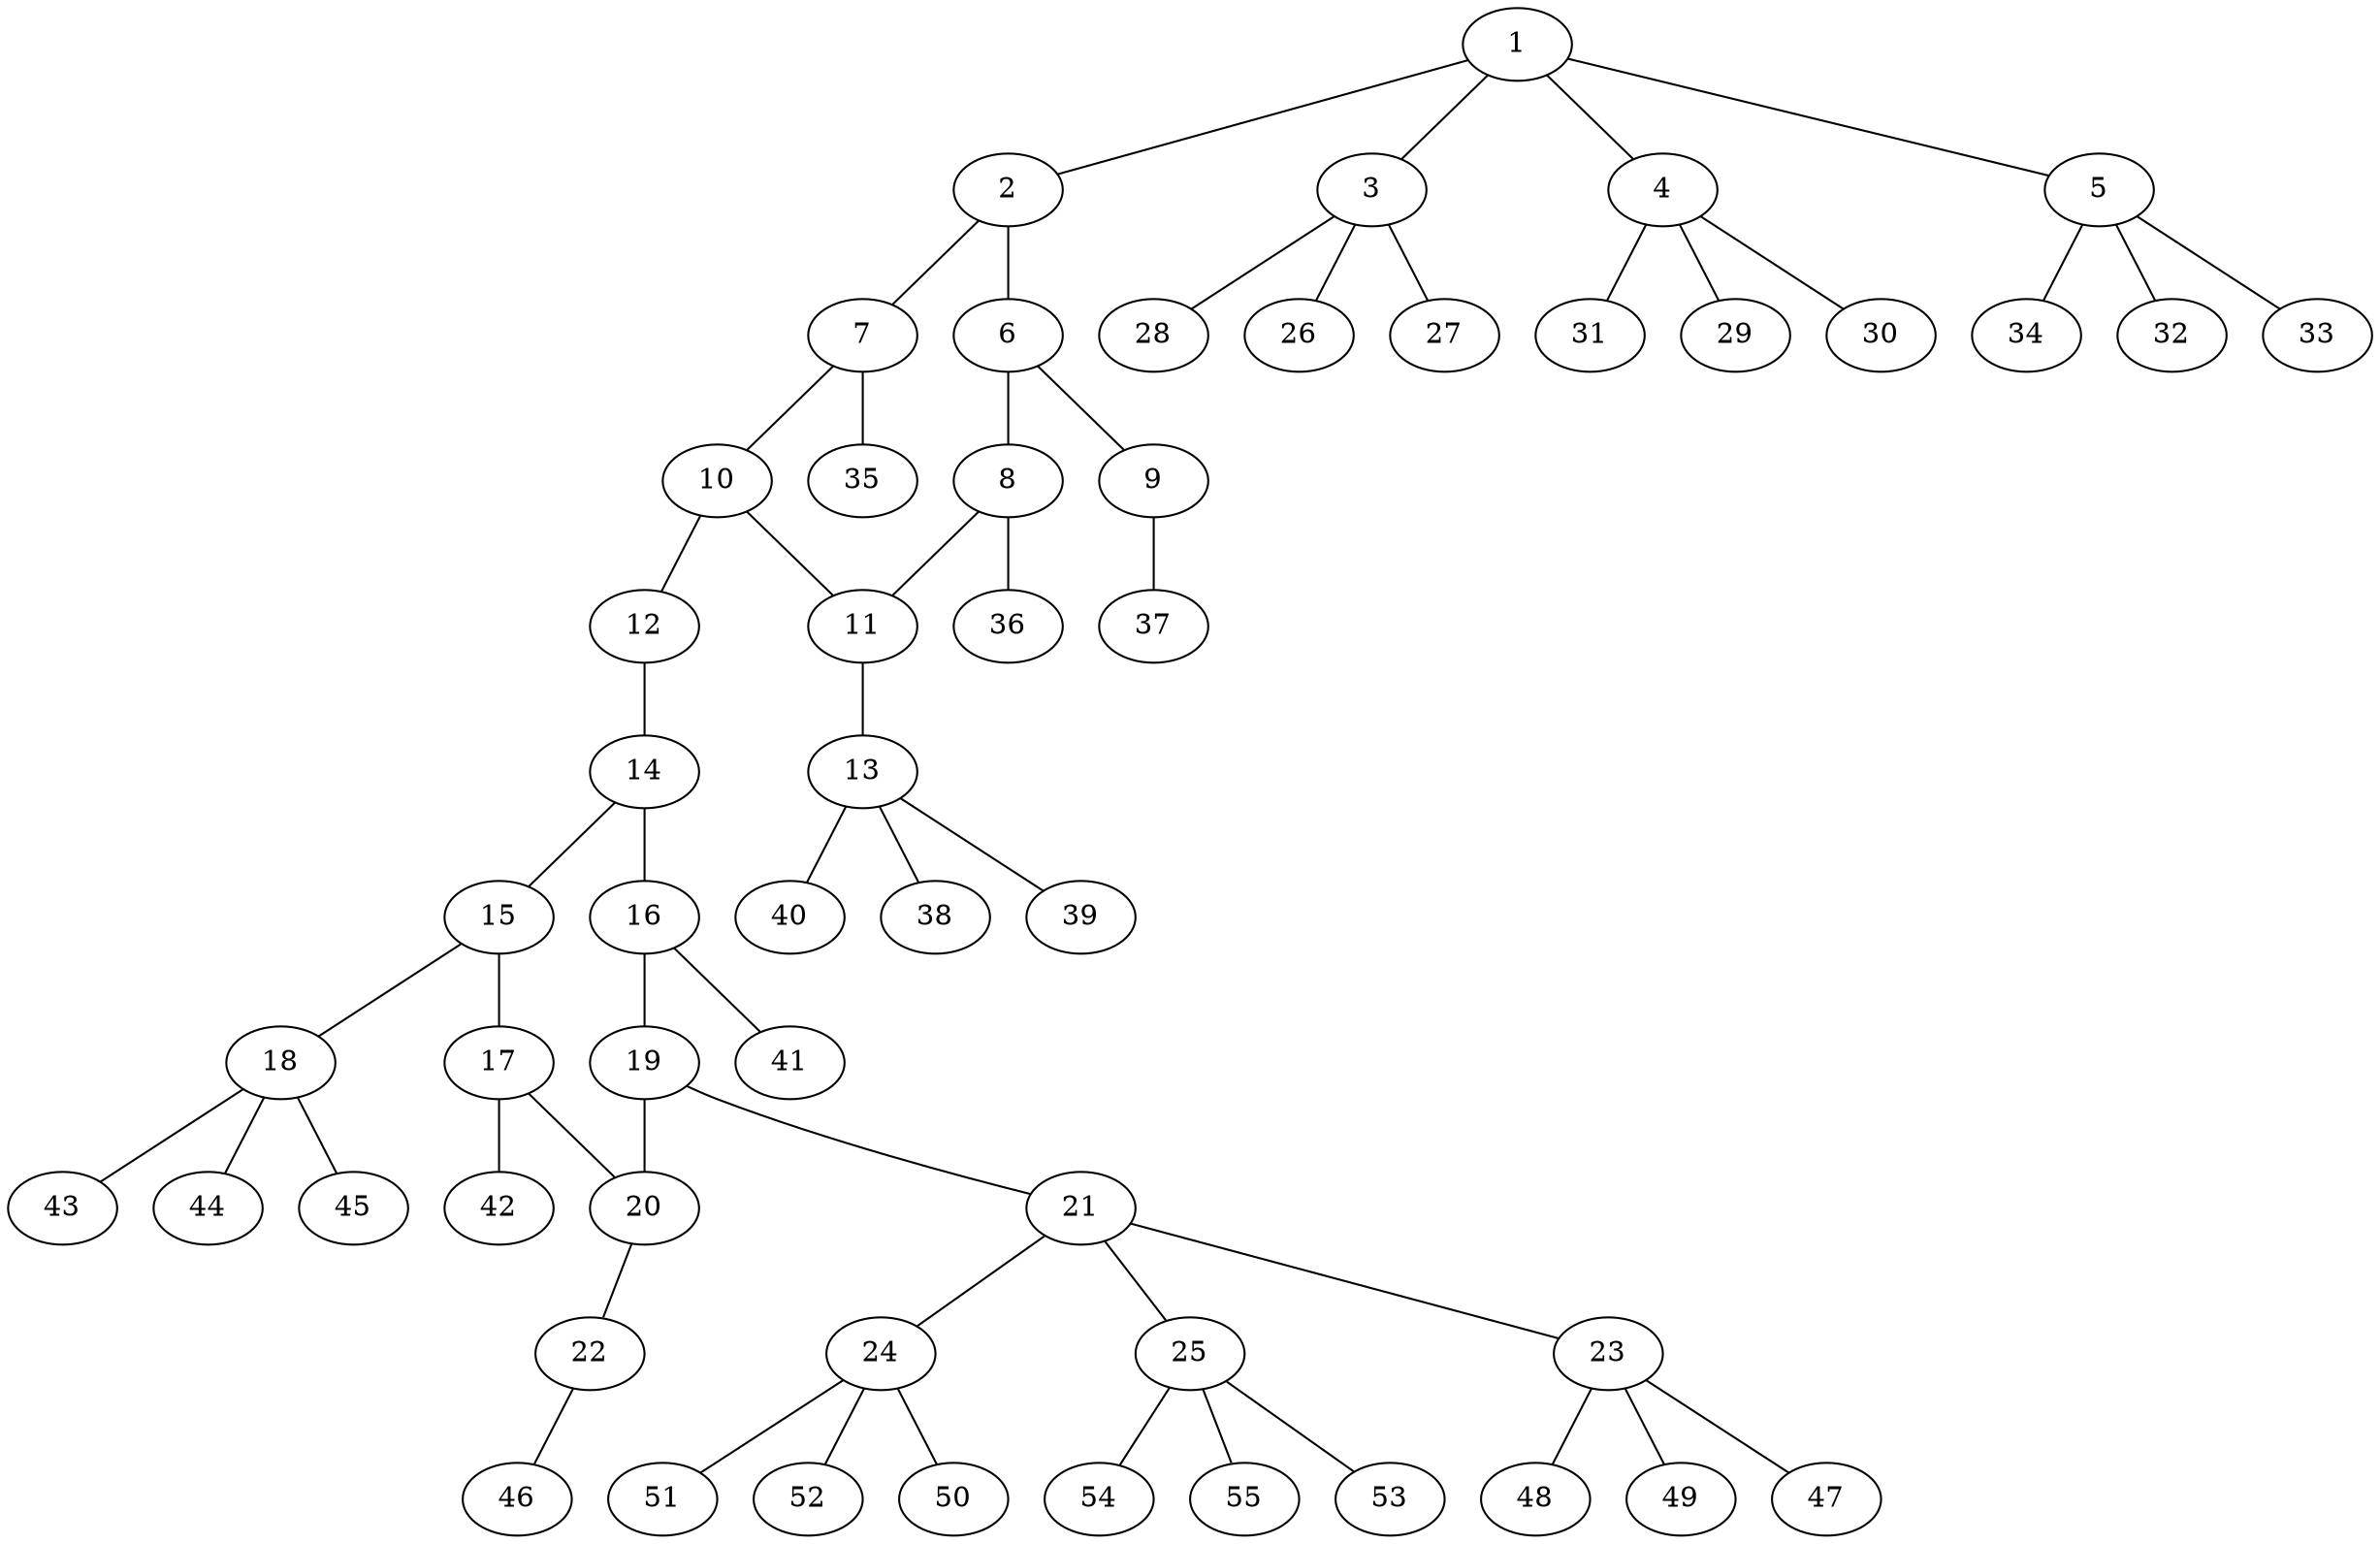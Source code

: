 graph molecule_177 {
	1	 [chem=C];
	2	 [chem=C];
	1 -- 2	 [valence=1];
	3	 [chem=C];
	1 -- 3	 [valence=1];
	4	 [chem=C];
	1 -- 4	 [valence=1];
	5	 [chem=C];
	1 -- 5	 [valence=1];
	6	 [chem=C];
	2 -- 6	 [valence=1];
	7	 [chem=C];
	2 -- 7	 [valence=2];
	26	 [chem=H];
	3 -- 26	 [valence=1];
	27	 [chem=H];
	3 -- 27	 [valence=1];
	28	 [chem=H];
	3 -- 28	 [valence=1];
	29	 [chem=H];
	4 -- 29	 [valence=1];
	30	 [chem=H];
	4 -- 30	 [valence=1];
	31	 [chem=H];
	4 -- 31	 [valence=1];
	32	 [chem=H];
	5 -- 32	 [valence=1];
	33	 [chem=H];
	5 -- 33	 [valence=1];
	34	 [chem=H];
	5 -- 34	 [valence=1];
	8	 [chem=C];
	6 -- 8	 [valence=2];
	9	 [chem=O];
	6 -- 9	 [valence=1];
	10	 [chem=C];
	7 -- 10	 [valence=1];
	35	 [chem=H];
	7 -- 35	 [valence=1];
	11	 [chem=C];
	8 -- 11	 [valence=1];
	36	 [chem=H];
	8 -- 36	 [valence=1];
	37	 [chem=H];
	9 -- 37	 [valence=1];
	10 -- 11	 [valence=2];
	12	 [chem=S];
	10 -- 12	 [valence=1];
	13	 [chem=C];
	11 -- 13	 [valence=1];
	14	 [chem=C];
	12 -- 14	 [valence=1];
	38	 [chem=H];
	13 -- 38	 [valence=1];
	39	 [chem=H];
	13 -- 39	 [valence=1];
	40	 [chem=H];
	13 -- 40	 [valence=1];
	15	 [chem=C];
	14 -- 15	 [valence=1];
	16	 [chem=C];
	14 -- 16	 [valence=2];
	17	 [chem=C];
	15 -- 17	 [valence=2];
	18	 [chem=C];
	15 -- 18	 [valence=1];
	19	 [chem=C];
	16 -- 19	 [valence=1];
	41	 [chem=H];
	16 -- 41	 [valence=1];
	20	 [chem=C];
	17 -- 20	 [valence=1];
	42	 [chem=H];
	17 -- 42	 [valence=1];
	43	 [chem=H];
	18 -- 43	 [valence=1];
	44	 [chem=H];
	18 -- 44	 [valence=1];
	45	 [chem=H];
	18 -- 45	 [valence=1];
	19 -- 20	 [valence=2];
	21	 [chem=C];
	19 -- 21	 [valence=1];
	22	 [chem=O];
	20 -- 22	 [valence=1];
	23	 [chem=C];
	21 -- 23	 [valence=1];
	24	 [chem=C];
	21 -- 24	 [valence=1];
	25	 [chem=C];
	21 -- 25	 [valence=1];
	46	 [chem=H];
	22 -- 46	 [valence=1];
	47	 [chem=H];
	23 -- 47	 [valence=1];
	48	 [chem=H];
	23 -- 48	 [valence=1];
	49	 [chem=H];
	23 -- 49	 [valence=1];
	50	 [chem=H];
	24 -- 50	 [valence=1];
	51	 [chem=H];
	24 -- 51	 [valence=1];
	52	 [chem=H];
	24 -- 52	 [valence=1];
	53	 [chem=H];
	25 -- 53	 [valence=1];
	54	 [chem=H];
	25 -- 54	 [valence=1];
	55	 [chem=H];
	25 -- 55	 [valence=1];
}
